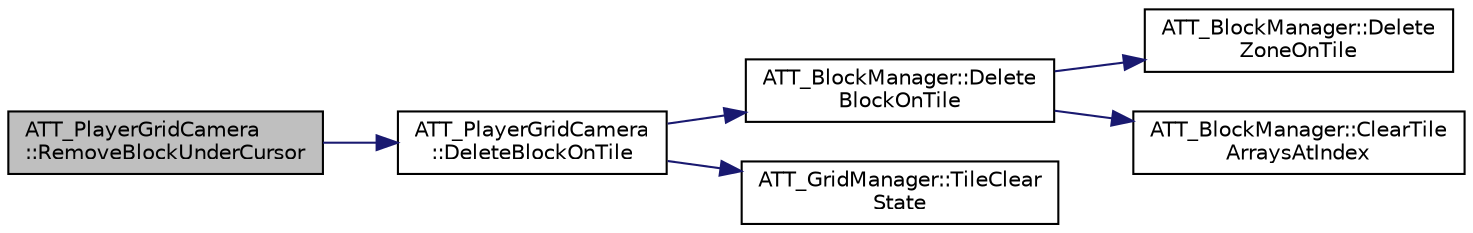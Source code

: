 digraph "ATT_PlayerGridCamera::RemoveBlockUnderCursor"
{
 // LATEX_PDF_SIZE
  edge [fontname="Helvetica",fontsize="10",labelfontname="Helvetica",labelfontsize="10"];
  node [fontname="Helvetica",fontsize="10",shape=record];
  rankdir="LR";
  Node67 [label="ATT_PlayerGridCamera\l::RemoveBlockUnderCursor",height=0.2,width=0.4,color="black", fillcolor="grey75", style="filled", fontcolor="black",tooltip="Instantly deletes whatever is placed on the currently hovered tile."];
  Node67 -> Node68 [color="midnightblue",fontsize="10",style="solid",fontname="Helvetica"];
  Node68 [label="ATT_PlayerGridCamera\l::DeleteBlockOnTile",height=0.2,width=0.4,color="black", fillcolor="white", style="filled",URL="$class_a_t_t___player_grid_camera.html#a4ee51f1a11796e95ddef813ba85f101e",tooltip="Calls DeleteBlockOnTile in BlockManager to delete the block or clear the zone a TileID."];
  Node68 -> Node69 [color="midnightblue",fontsize="10",style="solid",fontname="Helvetica"];
  Node69 [label="ATT_BlockManager::Delete\lBlockOnTile",height=0.2,width=0.4,color="black", fillcolor="white", style="filled",URL="$class_a_t_t___block_manager.html#a4389a110be093fdec1e1e56e847f93a5",tooltip="Delete block that owns the tile selected & clears all tiles that belonged to that block."];
  Node69 -> Node70 [color="midnightblue",fontsize="10",style="solid",fontname="Helvetica"];
  Node70 [label="ATT_BlockManager::Delete\lZoneOnTile",height=0.2,width=0.4,color="black", fillcolor="white", style="filled",URL="$class_a_t_t___block_manager.html#a90878ae6eacd58d3d256aa36da109f25",tooltip="Clears the tile of any zoneIDs."];
  Node69 -> Node71 [color="midnightblue",fontsize="10",style="solid",fontname="Helvetica"];
  Node71 [label="ATT_BlockManager::ClearTile\lArraysAtIndex",height=0.2,width=0.4,color="black", fillcolor="white", style="filled",URL="$class_a_t_t___block_manager.html#a93d498beaf84adad9978e38a3a40b9eb",tooltip="Clear any value in tile arrays at the specified index."];
  Node68 -> Node72 [color="midnightblue",fontsize="10",style="solid",fontname="Helvetica"];
  Node72 [label="ATT_GridManager::TileClear\lState",height=0.2,width=0.4,color="black", fillcolor="white", style="filled",URL="$class_a_t_t___grid_manager.html#a5bcea6c5c60adcfb537a996c0eede4a5",tooltip="Tile Effect - Reset all altered tiles to their original state."];
}
